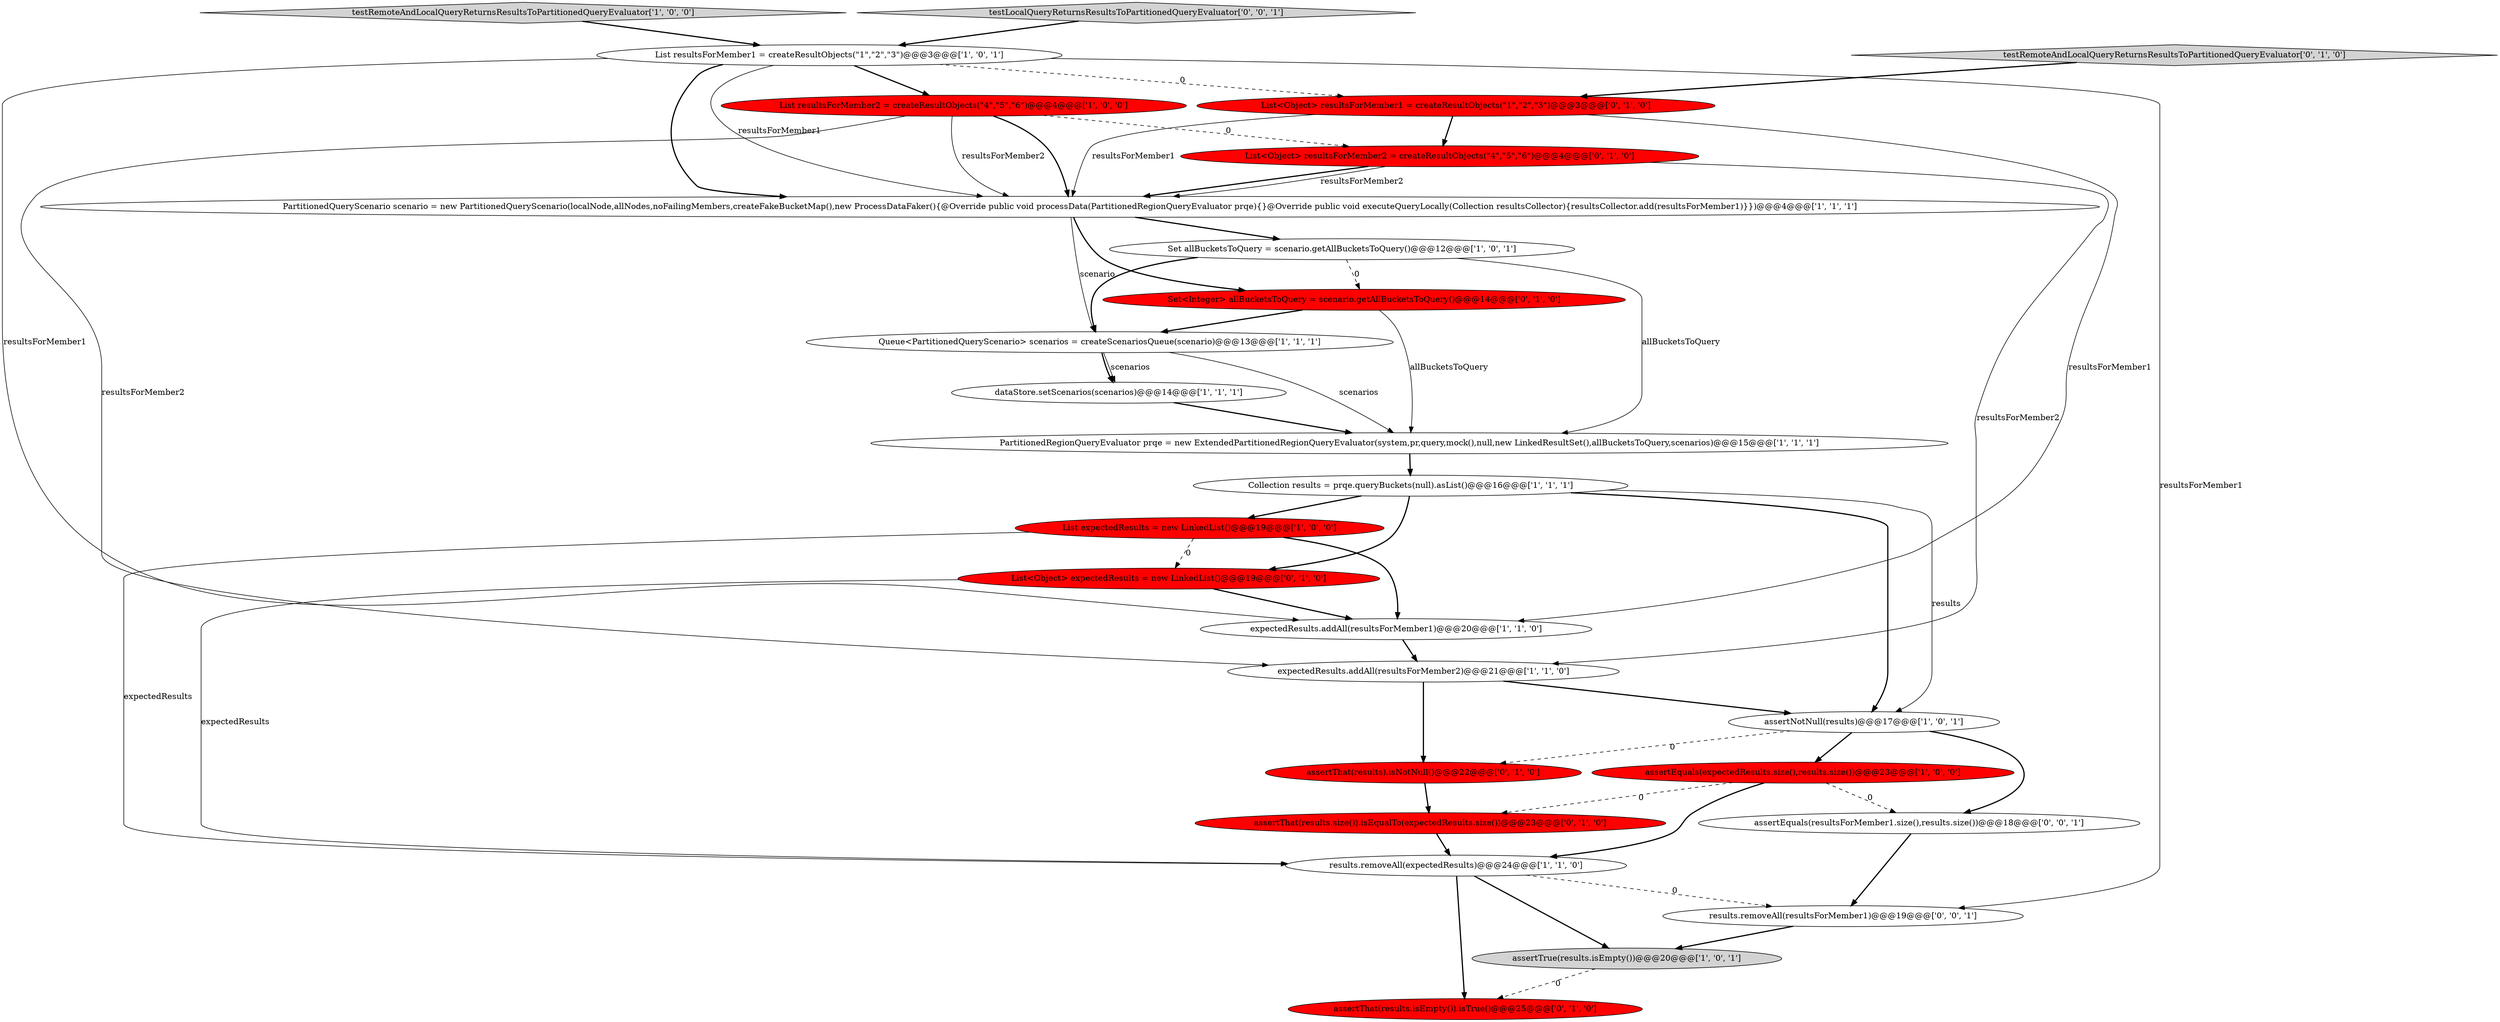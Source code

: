 digraph {
23 [style = filled, label = "assertThat(results.isEmpty()).isTrue()@@@25@@@['0', '1', '0']", fillcolor = red, shape = ellipse image = "AAA1AAABBB2BBB"];
18 [style = filled, label = "testRemoteAndLocalQueryReturnsResultsToPartitionedQueryEvaluator['0', '1', '0']", fillcolor = lightgray, shape = diamond image = "AAA0AAABBB2BBB"];
1 [style = filled, label = "PartitionedQueryScenario scenario = new PartitionedQueryScenario(localNode,allNodes,noFailingMembers,createFakeBucketMap(),new ProcessDataFaker(){@Override public void processData(PartitionedRegionQueryEvaluator prqe){}@Override public void executeQueryLocally(Collection resultsCollector){resultsCollector.add(resultsForMember1)}})@@@4@@@['1', '1', '1']", fillcolor = white, shape = ellipse image = "AAA0AAABBB1BBB"];
2 [style = filled, label = "expectedResults.addAll(resultsForMember2)@@@21@@@['1', '1', '0']", fillcolor = white, shape = ellipse image = "AAA0AAABBB1BBB"];
6 [style = filled, label = "Set allBucketsToQuery = scenario.getAllBucketsToQuery()@@@12@@@['1', '0', '1']", fillcolor = white, shape = ellipse image = "AAA0AAABBB1BBB"];
22 [style = filled, label = "List<Object> resultsForMember1 = createResultObjects(\"1\",\"2\",\"3\")@@@3@@@['0', '1', '0']", fillcolor = red, shape = ellipse image = "AAA1AAABBB2BBB"];
16 [style = filled, label = "List<Object> resultsForMember2 = createResultObjects(\"4\",\"5\",\"6\")@@@4@@@['0', '1', '0']", fillcolor = red, shape = ellipse image = "AAA1AAABBB2BBB"];
3 [style = filled, label = "testRemoteAndLocalQueryReturnsResultsToPartitionedQueryEvaluator['1', '0', '0']", fillcolor = lightgray, shape = diamond image = "AAA0AAABBB1BBB"];
9 [style = filled, label = "Queue<PartitionedQueryScenario> scenarios = createScenariosQueue(scenario)@@@13@@@['1', '1', '1']", fillcolor = white, shape = ellipse image = "AAA0AAABBB1BBB"];
15 [style = filled, label = "Collection results = prqe.queryBuckets(null).asList()@@@16@@@['1', '1', '1']", fillcolor = white, shape = ellipse image = "AAA0AAABBB1BBB"];
5 [style = filled, label = "List resultsForMember2 = createResultObjects(\"4\",\"5\",\"6\")@@@4@@@['1', '0', '0']", fillcolor = red, shape = ellipse image = "AAA1AAABBB1BBB"];
8 [style = filled, label = "assertEquals(expectedResults.size(),results.size())@@@23@@@['1', '0', '0']", fillcolor = red, shape = ellipse image = "AAA1AAABBB1BBB"];
13 [style = filled, label = "List resultsForMember1 = createResultObjects(\"1\",\"2\",\"3\")@@@3@@@['1', '0', '1']", fillcolor = white, shape = ellipse image = "AAA0AAABBB1BBB"];
14 [style = filled, label = "PartitionedRegionQueryEvaluator prqe = new ExtendedPartitionedRegionQueryEvaluator(system,pr,query,mock(),null,new LinkedResultSet(),allBucketsToQuery,scenarios)@@@15@@@['1', '1', '1']", fillcolor = white, shape = ellipse image = "AAA0AAABBB1BBB"];
19 [style = filled, label = "assertThat(results.size()).isEqualTo(expectedResults.size())@@@23@@@['0', '1', '0']", fillcolor = red, shape = ellipse image = "AAA1AAABBB2BBB"];
12 [style = filled, label = "dataStore.setScenarios(scenarios)@@@14@@@['1', '1', '1']", fillcolor = white, shape = ellipse image = "AAA0AAABBB1BBB"];
7 [style = filled, label = "expectedResults.addAll(resultsForMember1)@@@20@@@['1', '1', '0']", fillcolor = white, shape = ellipse image = "AAA0AAABBB1BBB"];
21 [style = filled, label = "assertThat(results).isNotNull()@@@22@@@['0', '1', '0']", fillcolor = red, shape = ellipse image = "AAA1AAABBB2BBB"];
0 [style = filled, label = "List expectedResults = new LinkedList()@@@19@@@['1', '0', '0']", fillcolor = red, shape = ellipse image = "AAA1AAABBB1BBB"];
4 [style = filled, label = "assertNotNull(results)@@@17@@@['1', '0', '1']", fillcolor = white, shape = ellipse image = "AAA0AAABBB1BBB"];
25 [style = filled, label = "results.removeAll(resultsForMember1)@@@19@@@['0', '0', '1']", fillcolor = white, shape = ellipse image = "AAA0AAABBB3BBB"];
20 [style = filled, label = "List<Object> expectedResults = new LinkedList()@@@19@@@['0', '1', '0']", fillcolor = red, shape = ellipse image = "AAA1AAABBB2BBB"];
17 [style = filled, label = "Set<Integer> allBucketsToQuery = scenario.getAllBucketsToQuery()@@@14@@@['0', '1', '0']", fillcolor = red, shape = ellipse image = "AAA1AAABBB2BBB"];
11 [style = filled, label = "assertTrue(results.isEmpty())@@@20@@@['1', '0', '1']", fillcolor = lightgray, shape = ellipse image = "AAA0AAABBB1BBB"];
24 [style = filled, label = "testLocalQueryReturnsResultsToPartitionedQueryEvaluator['0', '0', '1']", fillcolor = lightgray, shape = diamond image = "AAA0AAABBB3BBB"];
26 [style = filled, label = "assertEquals(resultsForMember1.size(),results.size())@@@18@@@['0', '0', '1']", fillcolor = white, shape = ellipse image = "AAA0AAABBB3BBB"];
10 [style = filled, label = "results.removeAll(expectedResults)@@@24@@@['1', '1', '0']", fillcolor = white, shape = ellipse image = "AAA0AAABBB1BBB"];
1->9 [style = solid, label="scenario"];
8->10 [style = bold, label=""];
8->19 [style = dashed, label="0"];
5->1 [style = solid, label="resultsForMember2"];
21->19 [style = bold, label=""];
22->16 [style = bold, label=""];
13->7 [style = solid, label="resultsForMember1"];
17->14 [style = solid, label="allBucketsToQuery"];
17->9 [style = bold, label=""];
26->25 [style = bold, label=""];
22->7 [style = solid, label="resultsForMember1"];
4->26 [style = bold, label=""];
19->10 [style = bold, label=""];
11->23 [style = dashed, label="0"];
6->17 [style = dashed, label="0"];
9->14 [style = solid, label="scenarios"];
0->10 [style = solid, label="expectedResults"];
15->4 [style = solid, label="results"];
9->12 [style = solid, label="scenarios"];
0->20 [style = dashed, label="0"];
4->21 [style = dashed, label="0"];
2->4 [style = bold, label=""];
5->2 [style = solid, label="resultsForMember2"];
13->1 [style = bold, label=""];
1->17 [style = bold, label=""];
0->7 [style = bold, label=""];
5->16 [style = dashed, label="0"];
20->10 [style = solid, label="expectedResults"];
5->1 [style = bold, label=""];
13->1 [style = solid, label="resultsForMember1"];
1->6 [style = bold, label=""];
18->22 [style = bold, label=""];
13->25 [style = solid, label="resultsForMember1"];
16->1 [style = bold, label=""];
16->1 [style = solid, label="resultsForMember2"];
2->21 [style = bold, label=""];
7->2 [style = bold, label=""];
15->20 [style = bold, label=""];
10->23 [style = bold, label=""];
15->0 [style = bold, label=""];
25->11 [style = bold, label=""];
16->2 [style = solid, label="resultsForMember2"];
12->14 [style = bold, label=""];
15->4 [style = bold, label=""];
13->5 [style = bold, label=""];
3->13 [style = bold, label=""];
4->8 [style = bold, label=""];
14->15 [style = bold, label=""];
9->12 [style = bold, label=""];
6->14 [style = solid, label="allBucketsToQuery"];
6->9 [style = bold, label=""];
20->7 [style = bold, label=""];
8->26 [style = dashed, label="0"];
13->22 [style = dashed, label="0"];
10->25 [style = dashed, label="0"];
22->1 [style = solid, label="resultsForMember1"];
24->13 [style = bold, label=""];
10->11 [style = bold, label=""];
}
